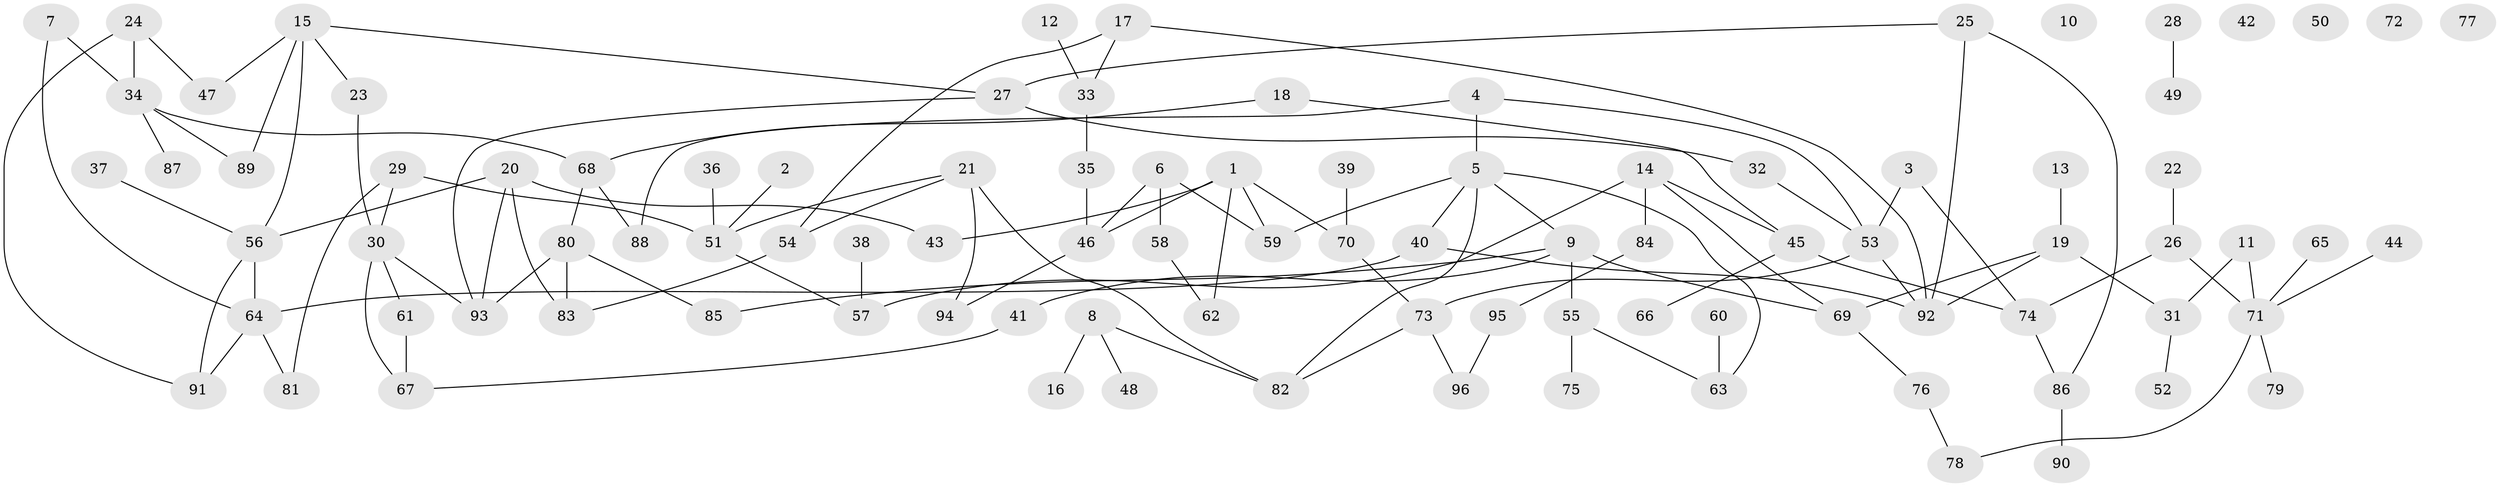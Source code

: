 // coarse degree distribution, {0: 0.15789473684210525, 4: 0.23684210526315788, 1: 0.2631578947368421, 2: 0.18421052631578946, 8: 0.02631578947368421, 9: 0.02631578947368421, 3: 0.05263157894736842, 11: 0.02631578947368421, 6: 0.02631578947368421}
// Generated by graph-tools (version 1.1) at 2025/43/03/04/25 21:43:54]
// undirected, 96 vertices, 124 edges
graph export_dot {
graph [start="1"]
  node [color=gray90,style=filled];
  1;
  2;
  3;
  4;
  5;
  6;
  7;
  8;
  9;
  10;
  11;
  12;
  13;
  14;
  15;
  16;
  17;
  18;
  19;
  20;
  21;
  22;
  23;
  24;
  25;
  26;
  27;
  28;
  29;
  30;
  31;
  32;
  33;
  34;
  35;
  36;
  37;
  38;
  39;
  40;
  41;
  42;
  43;
  44;
  45;
  46;
  47;
  48;
  49;
  50;
  51;
  52;
  53;
  54;
  55;
  56;
  57;
  58;
  59;
  60;
  61;
  62;
  63;
  64;
  65;
  66;
  67;
  68;
  69;
  70;
  71;
  72;
  73;
  74;
  75;
  76;
  77;
  78;
  79;
  80;
  81;
  82;
  83;
  84;
  85;
  86;
  87;
  88;
  89;
  90;
  91;
  92;
  93;
  94;
  95;
  96;
  1 -- 43;
  1 -- 46;
  1 -- 59;
  1 -- 62;
  1 -- 70;
  2 -- 51;
  3 -- 53;
  3 -- 74;
  4 -- 5;
  4 -- 53;
  4 -- 88;
  5 -- 9;
  5 -- 40;
  5 -- 59;
  5 -- 63;
  5 -- 82;
  6 -- 46;
  6 -- 58;
  6 -- 59;
  7 -- 34;
  7 -- 64;
  8 -- 16;
  8 -- 48;
  8 -- 82;
  9 -- 41;
  9 -- 55;
  9 -- 69;
  9 -- 85;
  11 -- 31;
  11 -- 71;
  12 -- 33;
  13 -- 19;
  14 -- 45;
  14 -- 57;
  14 -- 69;
  14 -- 84;
  15 -- 23;
  15 -- 27;
  15 -- 47;
  15 -- 56;
  15 -- 89;
  17 -- 33;
  17 -- 54;
  17 -- 92;
  18 -- 45;
  18 -- 68;
  19 -- 31;
  19 -- 69;
  19 -- 92;
  20 -- 43;
  20 -- 56;
  20 -- 83;
  20 -- 93;
  21 -- 51;
  21 -- 54;
  21 -- 82;
  21 -- 94;
  22 -- 26;
  23 -- 30;
  24 -- 34;
  24 -- 47;
  24 -- 91;
  25 -- 27;
  25 -- 86;
  25 -- 92;
  26 -- 71;
  26 -- 74;
  27 -- 32;
  27 -- 93;
  28 -- 49;
  29 -- 30;
  29 -- 51;
  29 -- 81;
  30 -- 61;
  30 -- 67;
  30 -- 93;
  31 -- 52;
  32 -- 53;
  33 -- 35;
  34 -- 68;
  34 -- 87;
  34 -- 89;
  35 -- 46;
  36 -- 51;
  37 -- 56;
  38 -- 57;
  39 -- 70;
  40 -- 64;
  40 -- 92;
  41 -- 67;
  44 -- 71;
  45 -- 66;
  45 -- 74;
  46 -- 94;
  51 -- 57;
  53 -- 73;
  53 -- 92;
  54 -- 83;
  55 -- 63;
  55 -- 75;
  56 -- 64;
  56 -- 91;
  58 -- 62;
  60 -- 63;
  61 -- 67;
  64 -- 81;
  64 -- 91;
  65 -- 71;
  68 -- 80;
  68 -- 88;
  69 -- 76;
  70 -- 73;
  71 -- 78;
  71 -- 79;
  73 -- 82;
  73 -- 96;
  74 -- 86;
  76 -- 78;
  80 -- 83;
  80 -- 85;
  80 -- 93;
  84 -- 95;
  86 -- 90;
  95 -- 96;
}
